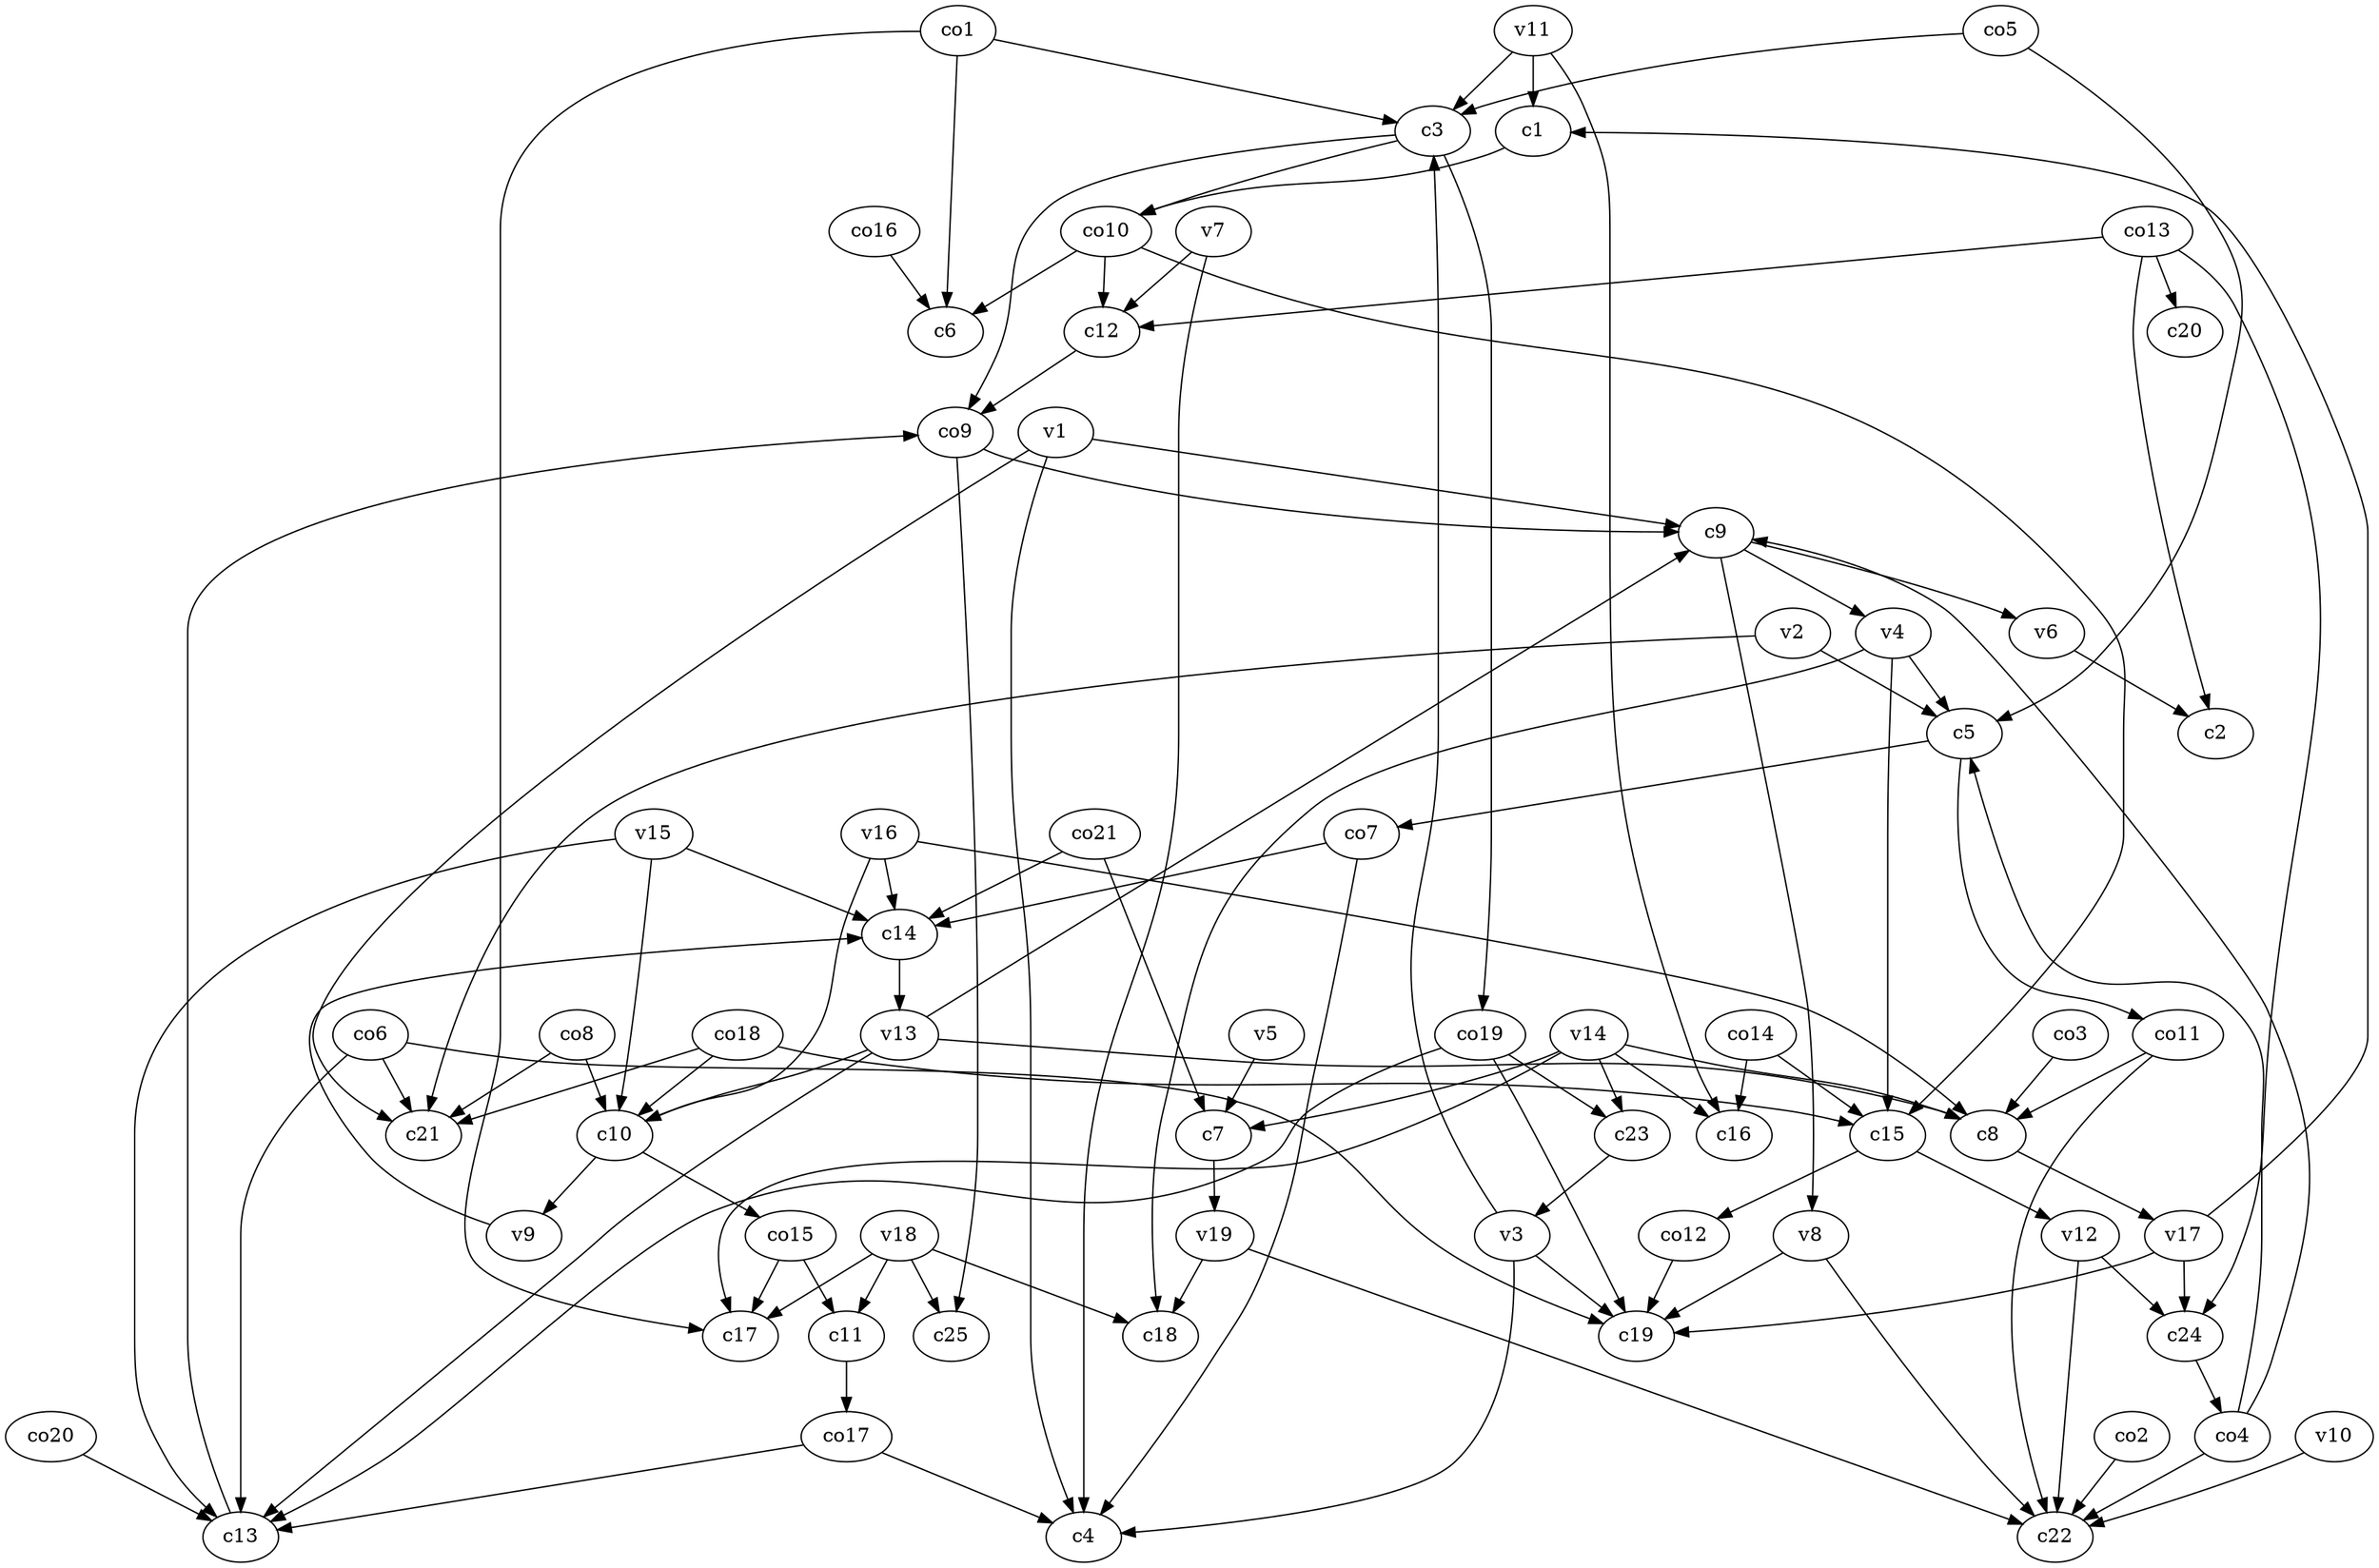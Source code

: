 strict digraph  {
c1;
c2;
c3;
c4;
c5;
c6;
c7;
c8;
c9;
c10;
c11;
c12;
c13;
c14;
c15;
c16;
c17;
c18;
c19;
c20;
c21;
c22;
c23;
c24;
c25;
v1;
v2;
v3;
v4;
v5;
v6;
v7;
v8;
v9;
v10;
v11;
v12;
v13;
v14;
v15;
v16;
v17;
v18;
v19;
co1;
co2;
co3;
co4;
co5;
co6;
co7;
co8;
co9;
co10;
co11;
co12;
co13;
co14;
co15;
co16;
co17;
co18;
co19;
co20;
co21;
c1 -> co10  [weight=1];
c3 -> co19  [weight=1];
c3 -> co10  [weight=1];
c3 -> co9  [weight=1];
c5 -> co11  [weight=1];
c5 -> co7  [weight=1];
c7 -> v19  [weight=1];
c8 -> v17  [weight=1];
c9 -> v4  [weight=1];
c9 -> v6  [weight=1];
c9 -> v8  [weight=1];
c10 -> co15  [weight=1];
c10 -> v9  [weight=1];
c11 -> co17  [weight=1];
c12 -> co9  [weight=1];
c13 -> co9  [weight=1];
c14 -> v13  [weight=1];
c15 -> v12  [weight=1];
c15 -> co12  [weight=1];
c23 -> v3  [weight=1];
c24 -> co4  [weight=1];
v1 -> c9  [weight=1];
v1 -> c21  [weight=1];
v1 -> c4  [weight=1];
v2 -> c5  [weight=1];
v2 -> c21  [weight=1];
v3 -> c3  [weight=1];
v3 -> c19  [weight=1];
v3 -> c4  [weight=1];
v4 -> c18  [weight=1];
v4 -> c5  [weight=1];
v4 -> c15  [weight=1];
v5 -> c7  [weight=1];
v6 -> c2  [weight=1];
v7 -> c4  [weight=1];
v7 -> c12  [weight=1];
v8 -> c22  [weight=1];
v8 -> c19  [weight=1];
v9 -> c14  [weight=1];
v10 -> c22  [weight=1];
v11 -> c1  [weight=1];
v11 -> c16  [weight=1];
v11 -> c3  [weight=1];
v12 -> c22  [weight=1];
v12 -> c24  [weight=1];
v13 -> c9  [weight=1];
v13 -> c8  [weight=1];
v13 -> c10  [weight=1];
v13 -> c13  [weight=1];
v14 -> c17  [weight=1];
v14 -> c7  [weight=1];
v14 -> c16  [weight=1];
v14 -> c23  [weight=1];
v14 -> c8  [weight=1];
v15 -> c13  [weight=1];
v15 -> c10  [weight=1];
v15 -> c14  [weight=1];
v16 -> c8  [weight=1];
v16 -> c14  [weight=1];
v16 -> c10  [weight=1];
v17 -> c19  [weight=1];
v17 -> c1  [weight=1];
v17 -> c24  [weight=1];
v18 -> c17  [weight=1];
v18 -> c25  [weight=1];
v18 -> c11  [weight=1];
v18 -> c18  [weight=1];
v19 -> c18  [weight=1];
v19 -> c22  [weight=1];
co1 -> c17  [weight=1];
co1 -> c3  [weight=1];
co1 -> c6  [weight=1];
co2 -> c22  [weight=1];
co3 -> c8  [weight=1];
co4 -> c22  [weight=1];
co4 -> c9  [weight=1];
co4 -> c5  [weight=1];
co5 -> c5  [weight=1];
co5 -> c3  [weight=1];
co6 -> c13  [weight=1];
co6 -> c21  [weight=1];
co6 -> c19  [weight=1];
co7 -> c14  [weight=1];
co7 -> c4  [weight=1];
co8 -> c10  [weight=1];
co8 -> c21  [weight=1];
co9 -> c9  [weight=1];
co9 -> c25  [weight=1];
co10 -> c6  [weight=1];
co10 -> c15  [weight=1];
co10 -> c12  [weight=1];
co11 -> c22  [weight=1];
co11 -> c8  [weight=1];
co12 -> c19  [weight=1];
co13 -> c20  [weight=1];
co13 -> c24  [weight=1];
co13 -> c12  [weight=1];
co13 -> c2  [weight=1];
co14 -> c16  [weight=1];
co14 -> c15  [weight=1];
co15 -> c17  [weight=1];
co15 -> c11  [weight=1];
co16 -> c6  [weight=1];
co17 -> c13  [weight=1];
co17 -> c4  [weight=1];
co18 -> c15  [weight=1];
co18 -> c21  [weight=1];
co18 -> c10  [weight=1];
co19 -> c19  [weight=1];
co19 -> c23  [weight=1];
co19 -> c13  [weight=1];
co20 -> c13  [weight=1];
co21 -> c7  [weight=1];
co21 -> c14  [weight=1];
}
